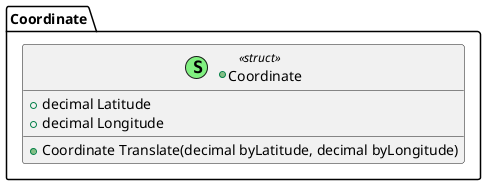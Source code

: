 @startuml

package Coordinate {
    +class Coordinate <<(S, #80F080) struct>> {
        +decimal Latitude
        +decimal Longitude
        +Coordinate Translate(decimal byLatitude, decimal byLongitude)
    }
}

@enduml
